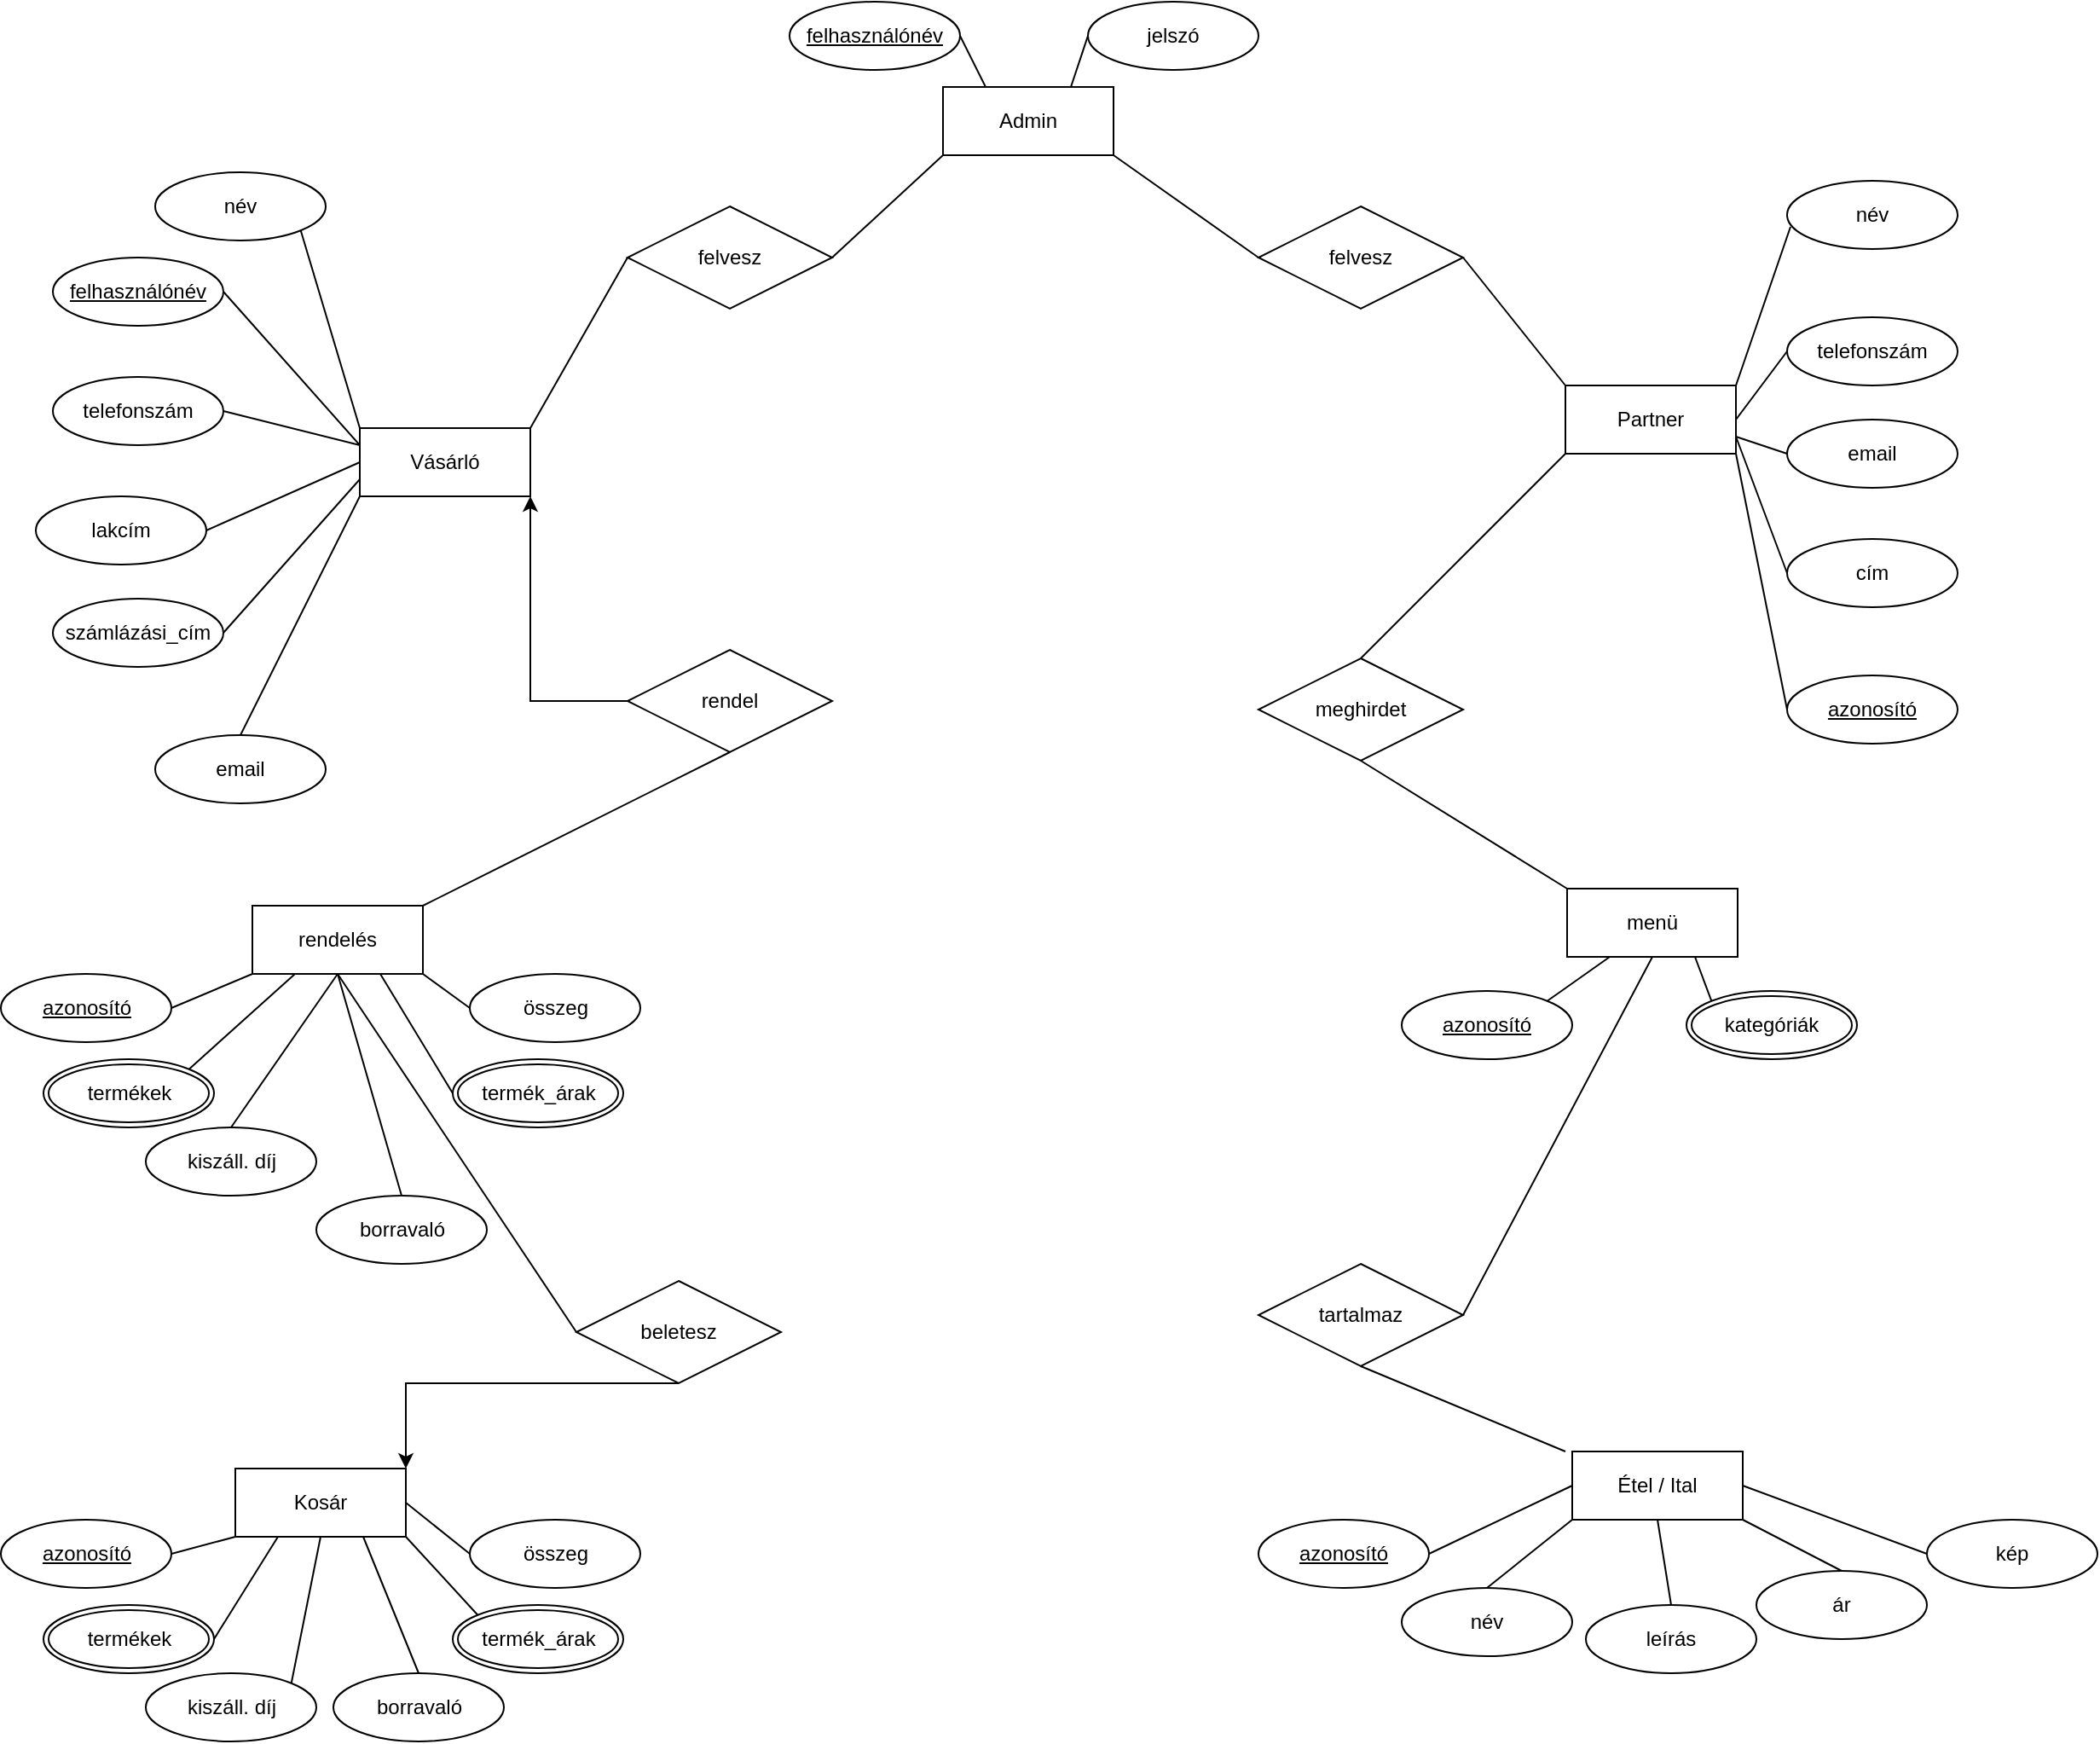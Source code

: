 <mxfile version="15.5.4" type="device"><diagram id="R2lEEEUBdFMjLlhIrx00" name="Page-1"><mxGraphModel dx="2062" dy="1122" grid="1" gridSize="10" guides="1" tooltips="1" connect="1" arrows="1" fold="1" page="1" pageScale="1" pageWidth="850" pageHeight="1100" math="0" shadow="0" extFonts="Permanent Marker^https://fonts.googleapis.com/css?family=Permanent+Marker"><root><mxCell id="0"/><mxCell id="1" parent="0"/><mxCell id="wgzqcRI_ttoqVuwA80HH-1" value="Vásárló" style="whiteSpace=wrap;html=1;align=center;" vertex="1" parent="1"><mxGeometry x="463" y="270" width="100" height="40" as="geometry"/></mxCell><mxCell id="wgzqcRI_ttoqVuwA80HH-3" value="név" style="ellipse;whiteSpace=wrap;html=1;align=center;" vertex="1" parent="1"><mxGeometry x="343" y="120" width="100" height="40" as="geometry"/></mxCell><mxCell id="wgzqcRI_ttoqVuwA80HH-6" value="telefonszám&lt;br&gt;" style="ellipse;whiteSpace=wrap;html=1;align=center;" vertex="1" parent="1"><mxGeometry x="283" y="240" width="100" height="40" as="geometry"/></mxCell><mxCell id="wgzqcRI_ttoqVuwA80HH-7" value="lakcím&lt;br&gt;" style="ellipse;whiteSpace=wrap;html=1;align=center;" vertex="1" parent="1"><mxGeometry x="273" y="310" width="100" height="40" as="geometry"/></mxCell><mxCell id="wgzqcRI_ttoqVuwA80HH-8" value="számlázási_cím&lt;br&gt;" style="ellipse;whiteSpace=wrap;html=1;align=center;" vertex="1" parent="1"><mxGeometry x="283" y="370" width="100" height="40" as="geometry"/></mxCell><mxCell id="wgzqcRI_ttoqVuwA80HH-9" value="" style="endArrow=none;html=1;rounded=0;entryX=0;entryY=0;entryDx=0;entryDy=0;exitX=1;exitY=1;exitDx=0;exitDy=0;" edge="1" parent="1" source="wgzqcRI_ttoqVuwA80HH-3" target="wgzqcRI_ttoqVuwA80HH-1"><mxGeometry relative="1" as="geometry"><mxPoint x="403" y="540" as="sourcePoint"/><mxPoint x="563" y="540" as="targetPoint"/></mxGeometry></mxCell><mxCell id="wgzqcRI_ttoqVuwA80HH-10" value="" style="endArrow=none;html=1;rounded=0;entryX=0;entryY=0.25;entryDx=0;entryDy=0;exitX=1;exitY=0.5;exitDx=0;exitDy=0;" edge="1" parent="1" source="wgzqcRI_ttoqVuwA80HH-6" target="wgzqcRI_ttoqVuwA80HH-1"><mxGeometry relative="1" as="geometry"><mxPoint x="403" y="540" as="sourcePoint"/><mxPoint x="563" y="540" as="targetPoint"/></mxGeometry></mxCell><mxCell id="wgzqcRI_ttoqVuwA80HH-12" value="" style="endArrow=none;html=1;rounded=0;entryX=0;entryY=0.5;entryDx=0;entryDy=0;exitX=1;exitY=0.5;exitDx=0;exitDy=0;" edge="1" parent="1" source="wgzqcRI_ttoqVuwA80HH-7" target="wgzqcRI_ttoqVuwA80HH-1"><mxGeometry relative="1" as="geometry"><mxPoint x="403" y="540" as="sourcePoint"/><mxPoint x="563" y="540" as="targetPoint"/></mxGeometry></mxCell><mxCell id="wgzqcRI_ttoqVuwA80HH-13" value="" style="endArrow=none;html=1;rounded=0;entryX=0;entryY=0.75;entryDx=0;entryDy=0;exitX=1;exitY=0.5;exitDx=0;exitDy=0;" edge="1" parent="1" source="wgzqcRI_ttoqVuwA80HH-8" target="wgzqcRI_ttoqVuwA80HH-1"><mxGeometry relative="1" as="geometry"><mxPoint x="403" y="540" as="sourcePoint"/><mxPoint x="563" y="540" as="targetPoint"/></mxGeometry></mxCell><mxCell id="wgzqcRI_ttoqVuwA80HH-16" value="email&lt;br&gt;" style="ellipse;whiteSpace=wrap;html=1;align=center;" vertex="1" parent="1"><mxGeometry x="343" y="450" width="100" height="40" as="geometry"/></mxCell><mxCell id="wgzqcRI_ttoqVuwA80HH-17" value="" style="endArrow=none;html=1;rounded=0;exitX=0.5;exitY=0;exitDx=0;exitDy=0;entryX=0;entryY=1;entryDx=0;entryDy=0;" edge="1" parent="1" source="wgzqcRI_ttoqVuwA80HH-16" target="wgzqcRI_ttoqVuwA80HH-1"><mxGeometry relative="1" as="geometry"><mxPoint x="403" y="410" as="sourcePoint"/><mxPoint x="563" y="410" as="targetPoint"/></mxGeometry></mxCell><mxCell id="wgzqcRI_ttoqVuwA80HH-19" value="" style="endArrow=none;html=1;rounded=0;entryX=0;entryY=0.25;entryDx=0;entryDy=0;exitX=1;exitY=0.5;exitDx=0;exitDy=0;" edge="1" parent="1" source="wgzqcRI_ttoqVuwA80HH-26" target="wgzqcRI_ttoqVuwA80HH-1"><mxGeometry relative="1" as="geometry"><mxPoint x="383" y="200" as="sourcePoint"/><mxPoint x="563" y="400" as="targetPoint"/></mxGeometry></mxCell><mxCell id="wgzqcRI_ttoqVuwA80HH-20" value="Partner" style="whiteSpace=wrap;html=1;align=center;" vertex="1" parent="1"><mxGeometry x="1170" y="245" width="100" height="40" as="geometry"/></mxCell><mxCell id="wgzqcRI_ttoqVuwA80HH-21" value="név" style="ellipse;whiteSpace=wrap;html=1;align=center;" vertex="1" parent="1"><mxGeometry x="1300" y="125" width="100" height="40" as="geometry"/></mxCell><mxCell id="wgzqcRI_ttoqVuwA80HH-22" value="telefonszám&lt;br&gt;" style="ellipse;whiteSpace=wrap;html=1;align=center;" vertex="1" parent="1"><mxGeometry x="1300" y="205" width="100" height="40" as="geometry"/></mxCell><mxCell id="wgzqcRI_ttoqVuwA80HH-23" value="email&lt;br&gt;" style="ellipse;whiteSpace=wrap;html=1;align=center;" vertex="1" parent="1"><mxGeometry x="1300" y="265" width="100" height="40" as="geometry"/></mxCell><mxCell id="wgzqcRI_ttoqVuwA80HH-25" value="azonosító&lt;br&gt;" style="ellipse;whiteSpace=wrap;html=1;align=center;fontStyle=4;" vertex="1" parent="1"><mxGeometry x="1300" y="415" width="100" height="40" as="geometry"/></mxCell><mxCell id="wgzqcRI_ttoqVuwA80HH-26" value="felhasználónév&lt;br&gt;" style="ellipse;whiteSpace=wrap;html=1;align=center;fontStyle=4;" vertex="1" parent="1"><mxGeometry x="283" y="170" width="100" height="40" as="geometry"/></mxCell><mxCell id="wgzqcRI_ttoqVuwA80HH-28" value="" style="endArrow=none;html=1;rounded=0;entryX=0.02;entryY=0.675;entryDx=0;entryDy=0;entryPerimeter=0;exitX=1;exitY=0;exitDx=0;exitDy=0;" edge="1" parent="1" source="wgzqcRI_ttoqVuwA80HH-20" target="wgzqcRI_ttoqVuwA80HH-21"><mxGeometry relative="1" as="geometry"><mxPoint x="800" y="680" as="sourcePoint"/><mxPoint x="960" y="680" as="targetPoint"/></mxGeometry></mxCell><mxCell id="wgzqcRI_ttoqVuwA80HH-29" value="" style="endArrow=none;html=1;rounded=0;entryX=0;entryY=0.5;entryDx=0;entryDy=0;exitX=1;exitY=0.5;exitDx=0;exitDy=0;" edge="1" parent="1" source="wgzqcRI_ttoqVuwA80HH-20" target="wgzqcRI_ttoqVuwA80HH-22"><mxGeometry relative="1" as="geometry"><mxPoint x="970" y="540" as="sourcePoint"/><mxPoint x="1130" y="540" as="targetPoint"/></mxGeometry></mxCell><mxCell id="wgzqcRI_ttoqVuwA80HH-30" value="" style="endArrow=none;html=1;rounded=0;entryX=0;entryY=0.5;entryDx=0;entryDy=0;exitX=1;exitY=0.75;exitDx=0;exitDy=0;" edge="1" parent="1" source="wgzqcRI_ttoqVuwA80HH-20" target="wgzqcRI_ttoqVuwA80HH-23"><mxGeometry relative="1" as="geometry"><mxPoint x="730" y="490" as="sourcePoint"/><mxPoint x="890" y="490" as="targetPoint"/></mxGeometry></mxCell><mxCell id="wgzqcRI_ttoqVuwA80HH-31" value="" style="endArrow=none;html=1;rounded=0;entryX=0;entryY=0.5;entryDx=0;entryDy=0;exitX=1;exitY=1;exitDx=0;exitDy=0;" edge="1" parent="1" source="wgzqcRI_ttoqVuwA80HH-20" target="wgzqcRI_ttoqVuwA80HH-25"><mxGeometry relative="1" as="geometry"><mxPoint x="890" y="490" as="sourcePoint"/><mxPoint x="1050" y="490" as="targetPoint"/></mxGeometry></mxCell><mxCell id="wgzqcRI_ttoqVuwA80HH-32" value="Admin" style="whiteSpace=wrap;html=1;align=center;" vertex="1" parent="1"><mxGeometry x="805" y="70" width="100" height="40" as="geometry"/></mxCell><mxCell id="wgzqcRI_ttoqVuwA80HH-37" value="jelszó&lt;br&gt;" style="ellipse;whiteSpace=wrap;html=1;align=center;" vertex="1" parent="1"><mxGeometry x="890" y="20" width="100" height="40" as="geometry"/></mxCell><mxCell id="wgzqcRI_ttoqVuwA80HH-38" value="" style="endArrow=none;html=1;rounded=0;entryX=0.25;entryY=0;entryDx=0;entryDy=0;exitX=1;exitY=0.5;exitDx=0;exitDy=0;" edge="1" parent="1" source="wgzqcRI_ttoqVuwA80HH-49" target="wgzqcRI_ttoqVuwA80HH-32"><mxGeometry relative="1" as="geometry"><mxPoint x="815" y="40" as="sourcePoint"/><mxPoint x="960" y="200" as="targetPoint"/></mxGeometry></mxCell><mxCell id="wgzqcRI_ttoqVuwA80HH-39" value="" style="endArrow=none;html=1;rounded=0;entryX=0;entryY=0.5;entryDx=0;entryDy=0;exitX=0.75;exitY=0;exitDx=0;exitDy=0;" edge="1" parent="1" source="wgzqcRI_ttoqVuwA80HH-32" target="wgzqcRI_ttoqVuwA80HH-37"><mxGeometry relative="1" as="geometry"><mxPoint x="890" y="360" as="sourcePoint"/><mxPoint x="1050" y="360" as="targetPoint"/></mxGeometry></mxCell><mxCell id="wgzqcRI_ttoqVuwA80HH-46" value="felvesz&lt;br&gt;" style="shape=rhombus;perimeter=rhombusPerimeter;whiteSpace=wrap;html=1;align=center;" vertex="1" parent="1"><mxGeometry x="620" y="140" width="120" height="60" as="geometry"/></mxCell><mxCell id="wgzqcRI_ttoqVuwA80HH-48" value="felvesz&lt;br&gt;" style="shape=rhombus;perimeter=rhombusPerimeter;whiteSpace=wrap;html=1;align=center;" vertex="1" parent="1"><mxGeometry x="990" y="140" width="120" height="60" as="geometry"/></mxCell><mxCell id="wgzqcRI_ttoqVuwA80HH-49" value="felhasználónév&lt;br&gt;" style="ellipse;whiteSpace=wrap;html=1;align=center;fontStyle=4;" vertex="1" parent="1"><mxGeometry x="715" y="20" width="100" height="40" as="geometry"/></mxCell><mxCell id="wgzqcRI_ttoqVuwA80HH-50" value="cím&lt;br&gt;" style="ellipse;whiteSpace=wrap;html=1;align=center;" vertex="1" parent="1"><mxGeometry x="1300" y="335" width="100" height="40" as="geometry"/></mxCell><mxCell id="wgzqcRI_ttoqVuwA80HH-51" value="" style="endArrow=none;html=1;rounded=0;entryX=0;entryY=0.5;entryDx=0;entryDy=0;exitX=1;exitY=0.75;exitDx=0;exitDy=0;" edge="1" parent="1" source="wgzqcRI_ttoqVuwA80HH-20" target="wgzqcRI_ttoqVuwA80HH-50"><mxGeometry relative="1" as="geometry"><mxPoint x="860" y="410" as="sourcePoint"/><mxPoint x="1020" y="410" as="targetPoint"/></mxGeometry></mxCell><mxCell id="wgzqcRI_ttoqVuwA80HH-52" value="Kosár&lt;br&gt;" style="whiteSpace=wrap;html=1;align=center;" vertex="1" parent="1"><mxGeometry x="390" y="880" width="100" height="40" as="geometry"/></mxCell><mxCell id="wgzqcRI_ttoqVuwA80HH-55" value="azonosító&lt;br&gt;" style="ellipse;whiteSpace=wrap;html=1;align=center;fontStyle=4;" vertex="1" parent="1"><mxGeometry x="252.5" y="590" width="100" height="40" as="geometry"/></mxCell><mxCell id="wgzqcRI_ttoqVuwA80HH-57" value="kiszáll. díj&lt;br&gt;" style="ellipse;whiteSpace=wrap;html=1;align=center;" vertex="1" parent="1"><mxGeometry x="337.5" y="680" width="100" height="40" as="geometry"/></mxCell><mxCell id="wgzqcRI_ttoqVuwA80HH-59" value="termékek" style="ellipse;shape=doubleEllipse;margin=3;whiteSpace=wrap;html=1;align=center;direction=west;" vertex="1" parent="1"><mxGeometry x="277.5" y="640" width="100" height="40" as="geometry"/></mxCell><mxCell id="wgzqcRI_ttoqVuwA80HH-60" value="borravaló&lt;br&gt;" style="ellipse;whiteSpace=wrap;html=1;align=center;" vertex="1" parent="1"><mxGeometry x="437.5" y="720" width="100" height="40" as="geometry"/></mxCell><mxCell id="wgzqcRI_ttoqVuwA80HH-61" value="termék_árak" style="ellipse;shape=doubleEllipse;margin=3;whiteSpace=wrap;html=1;align=center;direction=west;" vertex="1" parent="1"><mxGeometry x="517.5" y="640" width="100" height="40" as="geometry"/></mxCell><mxCell id="wgzqcRI_ttoqVuwA80HH-62" value="összeg" style="ellipse;whiteSpace=wrap;html=1;align=center;" vertex="1" parent="1"><mxGeometry x="527.5" y="590" width="100" height="40" as="geometry"/></mxCell><mxCell id="wgzqcRI_ttoqVuwA80HH-63" value="" style="endArrow=none;html=1;rounded=0;entryX=0;entryY=1;entryDx=0;entryDy=0;exitX=1;exitY=0.5;exitDx=0;exitDy=0;" edge="1" parent="1" source="wgzqcRI_ttoqVuwA80HH-55" target="wgzqcRI_ttoqVuwA80HH-68"><mxGeometry relative="1" as="geometry"><mxPoint x="200" y="760" as="sourcePoint"/><mxPoint x="390" y="600" as="targetPoint"/></mxGeometry></mxCell><mxCell id="wgzqcRI_ttoqVuwA80HH-64" value="" style="endArrow=none;html=1;rounded=0;entryX=0.25;entryY=1;entryDx=0;entryDy=0;exitX=0;exitY=1;exitDx=0;exitDy=0;" edge="1" parent="1" source="wgzqcRI_ttoqVuwA80HH-59" target="wgzqcRI_ttoqVuwA80HH-68"><mxGeometry relative="1" as="geometry"><mxPoint x="240" y="780" as="sourcePoint"/><mxPoint x="420" y="615" as="targetPoint"/></mxGeometry></mxCell><mxCell id="wgzqcRI_ttoqVuwA80HH-65" value="" style="endArrow=none;html=1;rounded=0;entryX=0.5;entryY=1;entryDx=0;entryDy=0;exitX=0.5;exitY=0;exitDx=0;exitDy=0;" edge="1" parent="1" source="wgzqcRI_ttoqVuwA80HH-57" target="wgzqcRI_ttoqVuwA80HH-68"><mxGeometry relative="1" as="geometry"><mxPoint x="400" y="670" as="sourcePoint"/><mxPoint x="450" y="630" as="targetPoint"/></mxGeometry></mxCell><mxCell id="wgzqcRI_ttoqVuwA80HH-66" value="" style="endArrow=none;html=1;rounded=0;entryX=0.5;entryY=1;entryDx=0;entryDy=0;exitX=0.5;exitY=0;exitDx=0;exitDy=0;" edge="1" parent="1" source="wgzqcRI_ttoqVuwA80HH-60" target="wgzqcRI_ttoqVuwA80HH-68"><mxGeometry relative="1" as="geometry"><mxPoint x="250" y="810" as="sourcePoint"/><mxPoint x="450" y="630" as="targetPoint"/></mxGeometry></mxCell><mxCell id="wgzqcRI_ttoqVuwA80HH-67" value="" style="endArrow=none;html=1;rounded=0;entryX=0.75;entryY=1;entryDx=0;entryDy=0;exitX=1;exitY=0.5;exitDx=0;exitDy=0;" edge="1" parent="1" source="wgzqcRI_ttoqVuwA80HH-61" target="wgzqcRI_ttoqVuwA80HH-68"><mxGeometry relative="1" as="geometry"><mxPoint x="410" y="880" as="sourcePoint"/><mxPoint x="480" y="615" as="targetPoint"/></mxGeometry></mxCell><mxCell id="wgzqcRI_ttoqVuwA80HH-68" value="rendelés&lt;br&gt;" style="whiteSpace=wrap;html=1;align=center;" vertex="1" parent="1"><mxGeometry x="400" y="550" width="100" height="40" as="geometry"/></mxCell><mxCell id="wgzqcRI_ttoqVuwA80HH-69" value="" style="endArrow=none;html=1;rounded=0;entryX=0;entryY=0.5;entryDx=0;entryDy=0;exitX=1;exitY=1;exitDx=0;exitDy=0;" edge="1" parent="1" source="wgzqcRI_ttoqVuwA80HH-68" target="wgzqcRI_ttoqVuwA80HH-62"><mxGeometry relative="1" as="geometry"><mxPoint x="290" y="810" as="sourcePoint"/><mxPoint x="450" y="810" as="targetPoint"/></mxGeometry></mxCell><mxCell id="wgzqcRI_ttoqVuwA80HH-70" value="rendel&lt;br&gt;" style="shape=rhombus;perimeter=rhombusPerimeter;whiteSpace=wrap;html=1;align=center;" vertex="1" parent="1"><mxGeometry x="620" y="400" width="120" height="60" as="geometry"/></mxCell><mxCell id="wgzqcRI_ttoqVuwA80HH-71" value="azonosító&lt;br&gt;" style="ellipse;whiteSpace=wrap;html=1;align=center;fontStyle=4;" vertex="1" parent="1"><mxGeometry x="252.5" y="910" width="100" height="40" as="geometry"/></mxCell><mxCell id="wgzqcRI_ttoqVuwA80HH-72" value="termékek" style="ellipse;shape=doubleEllipse;margin=3;whiteSpace=wrap;html=1;align=center;direction=west;" vertex="1" parent="1"><mxGeometry x="277.5" y="960" width="100" height="40" as="geometry"/></mxCell><mxCell id="wgzqcRI_ttoqVuwA80HH-73" value="kiszáll. díj&lt;br&gt;" style="ellipse;whiteSpace=wrap;html=1;align=center;" vertex="1" parent="1"><mxGeometry x="337.5" y="1000" width="100" height="40" as="geometry"/></mxCell><mxCell id="wgzqcRI_ttoqVuwA80HH-74" value="borravaló&lt;br&gt;" style="ellipse;whiteSpace=wrap;html=1;align=center;" vertex="1" parent="1"><mxGeometry x="447.5" y="1000" width="100" height="40" as="geometry"/></mxCell><mxCell id="wgzqcRI_ttoqVuwA80HH-75" value="termék_árak" style="ellipse;shape=doubleEllipse;margin=3;whiteSpace=wrap;html=1;align=center;direction=west;" vertex="1" parent="1"><mxGeometry x="517.5" y="960" width="100" height="40" as="geometry"/></mxCell><mxCell id="wgzqcRI_ttoqVuwA80HH-76" value="összeg" style="ellipse;whiteSpace=wrap;html=1;align=center;" vertex="1" parent="1"><mxGeometry x="527.5" y="910" width="100" height="40" as="geometry"/></mxCell><mxCell id="wgzqcRI_ttoqVuwA80HH-77" value="" style="endArrow=none;html=1;rounded=0;entryX=0;entryY=1;entryDx=0;entryDy=0;exitX=1;exitY=0.5;exitDx=0;exitDy=0;" edge="1" parent="1" source="wgzqcRI_ttoqVuwA80HH-71" target="wgzqcRI_ttoqVuwA80HH-52"><mxGeometry relative="1" as="geometry"><mxPoint x="150" y="850" as="sourcePoint"/><mxPoint x="310" y="850" as="targetPoint"/></mxGeometry></mxCell><mxCell id="wgzqcRI_ttoqVuwA80HH-78" value="" style="endArrow=none;html=1;rounded=0;entryX=0.25;entryY=1;entryDx=0;entryDy=0;exitX=0;exitY=0.5;exitDx=0;exitDy=0;" edge="1" parent="1" source="wgzqcRI_ttoqVuwA80HH-72" target="wgzqcRI_ttoqVuwA80HH-52"><mxGeometry relative="1" as="geometry"><mxPoint x="180" y="840" as="sourcePoint"/><mxPoint x="340" y="840" as="targetPoint"/></mxGeometry></mxCell><mxCell id="wgzqcRI_ttoqVuwA80HH-79" value="" style="endArrow=none;html=1;rounded=0;entryX=0.5;entryY=1;entryDx=0;entryDy=0;exitX=1;exitY=0;exitDx=0;exitDy=0;" edge="1" parent="1" source="wgzqcRI_ttoqVuwA80HH-73" target="wgzqcRI_ttoqVuwA80HH-52"><mxGeometry relative="1" as="geometry"><mxPoint x="150" y="1050" as="sourcePoint"/><mxPoint x="310" y="1050" as="targetPoint"/></mxGeometry></mxCell><mxCell id="wgzqcRI_ttoqVuwA80HH-80" value="" style="endArrow=none;html=1;rounded=0;entryX=0.75;entryY=1;entryDx=0;entryDy=0;exitX=0.5;exitY=0;exitDx=0;exitDy=0;" edge="1" parent="1" source="wgzqcRI_ttoqVuwA80HH-74" target="wgzqcRI_ttoqVuwA80HH-52"><mxGeometry relative="1" as="geometry"><mxPoint x="20" y="1000" as="sourcePoint"/><mxPoint x="180" y="1000" as="targetPoint"/></mxGeometry></mxCell><mxCell id="wgzqcRI_ttoqVuwA80HH-81" value="" style="endArrow=none;html=1;rounded=0;entryX=1;entryY=1;entryDx=0;entryDy=0;exitX=1;exitY=1;exitDx=0;exitDy=0;" edge="1" parent="1" source="wgzqcRI_ttoqVuwA80HH-75" target="wgzqcRI_ttoqVuwA80HH-52"><mxGeometry relative="1" as="geometry"><mxPoint x="110" y="840" as="sourcePoint"/><mxPoint x="270" y="840" as="targetPoint"/></mxGeometry></mxCell><mxCell id="wgzqcRI_ttoqVuwA80HH-82" value="" style="endArrow=none;html=1;rounded=0;entryX=1;entryY=0.5;entryDx=0;entryDy=0;exitX=0;exitY=0.5;exitDx=0;exitDy=0;" edge="1" parent="1" source="wgzqcRI_ttoqVuwA80HH-76" target="wgzqcRI_ttoqVuwA80HH-52"><mxGeometry relative="1" as="geometry"><mxPoint x="170" y="850" as="sourcePoint"/><mxPoint x="330" y="850" as="targetPoint"/></mxGeometry></mxCell><mxCell id="wgzqcRI_ttoqVuwA80HH-83" value="menü&lt;br&gt;" style="whiteSpace=wrap;html=1;align=center;" vertex="1" parent="1"><mxGeometry x="1171" y="540" width="100" height="40" as="geometry"/></mxCell><mxCell id="wgzqcRI_ttoqVuwA80HH-85" value="azonosító&lt;br&gt;" style="ellipse;whiteSpace=wrap;html=1;align=center;fontStyle=4;" vertex="1" parent="1"><mxGeometry x="1074" y="600" width="100" height="40" as="geometry"/></mxCell><mxCell id="wgzqcRI_ttoqVuwA80HH-86" value="kategóriák&lt;br&gt;" style="ellipse;shape=doubleEllipse;margin=3;whiteSpace=wrap;html=1;align=center;" vertex="1" parent="1"><mxGeometry x="1241" y="600" width="100" height="40" as="geometry"/></mxCell><mxCell id="wgzqcRI_ttoqVuwA80HH-87" value="" style="endArrow=none;html=1;rounded=0;entryX=0.25;entryY=1;entryDx=0;entryDy=0;exitX=1;exitY=0;exitDx=0;exitDy=0;" edge="1" parent="1" source="wgzqcRI_ttoqVuwA80HH-85" target="wgzqcRI_ttoqVuwA80HH-83"><mxGeometry relative="1" as="geometry"><mxPoint x="1161" y="720" as="sourcePoint"/><mxPoint x="1321" y="720" as="targetPoint"/></mxGeometry></mxCell><mxCell id="wgzqcRI_ttoqVuwA80HH-88" value="" style="endArrow=none;html=1;rounded=0;entryX=0.75;entryY=1;entryDx=0;entryDy=0;exitX=0;exitY=0;exitDx=0;exitDy=0;" edge="1" parent="1" source="wgzqcRI_ttoqVuwA80HH-86" target="wgzqcRI_ttoqVuwA80HH-83"><mxGeometry relative="1" as="geometry"><mxPoint x="1191" y="680" as="sourcePoint"/><mxPoint x="1351" y="680" as="targetPoint"/></mxGeometry></mxCell><mxCell id="wgzqcRI_ttoqVuwA80HH-89" value="beletesz&lt;br&gt;" style="shape=rhombus;perimeter=rhombusPerimeter;whiteSpace=wrap;html=1;align=center;" vertex="1" parent="1"><mxGeometry x="590" y="770" width="120" height="60" as="geometry"/></mxCell><mxCell id="wgzqcRI_ttoqVuwA80HH-90" value="meghirdet" style="shape=rhombus;perimeter=rhombusPerimeter;whiteSpace=wrap;html=1;align=center;" vertex="1" parent="1"><mxGeometry x="990" y="405" width="120" height="60" as="geometry"/></mxCell><mxCell id="wgzqcRI_ttoqVuwA80HH-91" value="Étel / Ital" style="whiteSpace=wrap;html=1;align=center;" vertex="1" parent="1"><mxGeometry x="1174" y="870" width="100" height="40" as="geometry"/></mxCell><mxCell id="wgzqcRI_ttoqVuwA80HH-92" value="azonosító&lt;br&gt;" style="ellipse;whiteSpace=wrap;html=1;align=center;fontStyle=4;" vertex="1" parent="1"><mxGeometry x="990" y="910" width="100" height="40" as="geometry"/></mxCell><mxCell id="wgzqcRI_ttoqVuwA80HH-93" value="név&lt;br&gt;" style="ellipse;whiteSpace=wrap;html=1;align=center;" vertex="1" parent="1"><mxGeometry x="1074" y="950" width="100" height="40" as="geometry"/></mxCell><mxCell id="wgzqcRI_ttoqVuwA80HH-94" value="leírás" style="ellipse;whiteSpace=wrap;html=1;align=center;" vertex="1" parent="1"><mxGeometry x="1182" y="960" width="100" height="40" as="geometry"/></mxCell><mxCell id="wgzqcRI_ttoqVuwA80HH-95" value="ár" style="ellipse;whiteSpace=wrap;html=1;align=center;" vertex="1" parent="1"><mxGeometry x="1282" y="940" width="100" height="40" as="geometry"/></mxCell><mxCell id="wgzqcRI_ttoqVuwA80HH-96" value="kép" style="ellipse;whiteSpace=wrap;html=1;align=center;" vertex="1" parent="1"><mxGeometry x="1382" y="910" width="100" height="40" as="geometry"/></mxCell><mxCell id="wgzqcRI_ttoqVuwA80HH-97" value="" style="endArrow=none;html=1;rounded=0;entryX=0;entryY=0.5;entryDx=0;entryDy=0;exitX=1;exitY=0.5;exitDx=0;exitDy=0;" edge="1" parent="1" source="wgzqcRI_ttoqVuwA80HH-92" target="wgzqcRI_ttoqVuwA80HH-91"><mxGeometry relative="1" as="geometry"><mxPoint x="972" y="850" as="sourcePoint"/><mxPoint x="1132" y="850" as="targetPoint"/></mxGeometry></mxCell><mxCell id="wgzqcRI_ttoqVuwA80HH-98" value="" style="endArrow=none;html=1;rounded=0;entryX=0;entryY=1;entryDx=0;entryDy=0;exitX=0.5;exitY=0;exitDx=0;exitDy=0;" edge="1" parent="1" source="wgzqcRI_ttoqVuwA80HH-93" target="wgzqcRI_ttoqVuwA80HH-91"><mxGeometry relative="1" as="geometry"><mxPoint x="1092" y="920" as="sourcePoint"/><mxPoint x="1252" y="920" as="targetPoint"/></mxGeometry></mxCell><mxCell id="wgzqcRI_ttoqVuwA80HH-99" value="" style="endArrow=none;html=1;rounded=0;entryX=0.5;entryY=1;entryDx=0;entryDy=0;exitX=0.5;exitY=0;exitDx=0;exitDy=0;" edge="1" parent="1" source="wgzqcRI_ttoqVuwA80HH-94" target="wgzqcRI_ttoqVuwA80HH-91"><mxGeometry relative="1" as="geometry"><mxPoint x="1142" y="930" as="sourcePoint"/><mxPoint x="1302" y="930" as="targetPoint"/></mxGeometry></mxCell><mxCell id="wgzqcRI_ttoqVuwA80HH-100" value="" style="endArrow=none;html=1;rounded=0;entryX=0.5;entryY=0;entryDx=0;entryDy=0;exitX=1;exitY=1;exitDx=0;exitDy=0;" edge="1" parent="1" source="wgzqcRI_ttoqVuwA80HH-91" target="wgzqcRI_ttoqVuwA80HH-95"><mxGeometry relative="1" as="geometry"><mxPoint x="1272" y="910" as="sourcePoint"/><mxPoint x="1492" y="840" as="targetPoint"/></mxGeometry></mxCell><mxCell id="wgzqcRI_ttoqVuwA80HH-101" value="" style="endArrow=none;html=1;rounded=0;entryX=0;entryY=0.5;entryDx=0;entryDy=0;exitX=1;exitY=0.5;exitDx=0;exitDy=0;" edge="1" parent="1" source="wgzqcRI_ttoqVuwA80HH-91" target="wgzqcRI_ttoqVuwA80HH-96"><mxGeometry relative="1" as="geometry"><mxPoint x="1322" y="780" as="sourcePoint"/><mxPoint x="1482" y="780" as="targetPoint"/></mxGeometry></mxCell><mxCell id="wgzqcRI_ttoqVuwA80HH-107" value="tartalmaz" style="shape=rhombus;perimeter=rhombusPerimeter;whiteSpace=wrap;html=1;align=center;" vertex="1" parent="1"><mxGeometry x="990" y="760" width="120" height="60" as="geometry"/></mxCell><mxCell id="wgzqcRI_ttoqVuwA80HH-108" value="" style="endArrow=none;html=1;rounded=0;entryX=0;entryY=1;entryDx=0;entryDy=0;exitX=1;exitY=0.5;exitDx=0;exitDy=0;" edge="1" parent="1" source="wgzqcRI_ttoqVuwA80HH-46" target="wgzqcRI_ttoqVuwA80HH-32"><mxGeometry relative="1" as="geometry"><mxPoint x="630" y="240" as="sourcePoint"/><mxPoint x="790" y="240" as="targetPoint"/></mxGeometry></mxCell><mxCell id="wgzqcRI_ttoqVuwA80HH-109" value="" style="endArrow=none;html=1;rounded=0;entryX=0;entryY=0.5;entryDx=0;entryDy=0;exitX=1;exitY=0;exitDx=0;exitDy=0;" edge="1" parent="1" source="wgzqcRI_ttoqVuwA80HH-1" target="wgzqcRI_ttoqVuwA80HH-46"><mxGeometry relative="1" as="geometry"><mxPoint x="620" y="280" as="sourcePoint"/><mxPoint x="780" y="280" as="targetPoint"/></mxGeometry></mxCell><mxCell id="wgzqcRI_ttoqVuwA80HH-110" value="" style="endArrow=none;html=1;rounded=0;entryX=1;entryY=1;entryDx=0;entryDy=0;exitX=0;exitY=0.5;exitDx=0;exitDy=0;" edge="1" parent="1" source="wgzqcRI_ttoqVuwA80HH-48" target="wgzqcRI_ttoqVuwA80HH-32"><mxGeometry relative="1" as="geometry"><mxPoint x="830" y="270" as="sourcePoint"/><mxPoint x="990" y="270" as="targetPoint"/></mxGeometry></mxCell><mxCell id="wgzqcRI_ttoqVuwA80HH-111" value="" style="endArrow=none;html=1;rounded=0;entryX=1;entryY=0.5;entryDx=0;entryDy=0;exitX=0;exitY=0;exitDx=0;exitDy=0;" edge="1" parent="1" source="wgzqcRI_ttoqVuwA80HH-20" target="wgzqcRI_ttoqVuwA80HH-48"><mxGeometry relative="1" as="geometry"><mxPoint x="830" y="250" as="sourcePoint"/><mxPoint x="990" y="250" as="targetPoint"/></mxGeometry></mxCell><mxCell id="wgzqcRI_ttoqVuwA80HH-113" value="" style="edgeStyle=segmentEdgeStyle;endArrow=classic;html=1;rounded=0;entryX=1;entryY=1;entryDx=0;entryDy=0;exitX=0;exitY=0.5;exitDx=0;exitDy=0;" edge="1" parent="1" source="wgzqcRI_ttoqVuwA80HH-70" target="wgzqcRI_ttoqVuwA80HH-1"><mxGeometry width="50" height="50" relative="1" as="geometry"><mxPoint x="950" y="620" as="sourcePoint"/><mxPoint x="1040" y="620" as="targetPoint"/></mxGeometry></mxCell><mxCell id="wgzqcRI_ttoqVuwA80HH-115" value="" style="endArrow=none;html=1;rounded=0;entryX=0.5;entryY=1;entryDx=0;entryDy=0;exitX=1;exitY=0;exitDx=0;exitDy=0;" edge="1" parent="1" source="wgzqcRI_ttoqVuwA80HH-68" target="wgzqcRI_ttoqVuwA80HH-70"><mxGeometry relative="1" as="geometry"><mxPoint x="900" y="590" as="sourcePoint"/><mxPoint x="1060" y="590" as="targetPoint"/></mxGeometry></mxCell><mxCell id="wgzqcRI_ttoqVuwA80HH-116" value="" style="endArrow=none;html=1;rounded=0;entryX=0;entryY=1;entryDx=0;entryDy=0;exitX=0.5;exitY=0;exitDx=0;exitDy=0;" edge="1" parent="1" source="wgzqcRI_ttoqVuwA80HH-90" target="wgzqcRI_ttoqVuwA80HH-20"><mxGeometry relative="1" as="geometry"><mxPoint x="990" y="310" as="sourcePoint"/><mxPoint x="1150" y="310" as="targetPoint"/></mxGeometry></mxCell><mxCell id="wgzqcRI_ttoqVuwA80HH-118" value="" style="endArrow=none;html=1;rounded=0;entryX=0;entryY=0;entryDx=0;entryDy=0;exitX=0.5;exitY=1;exitDx=0;exitDy=0;" edge="1" parent="1" source="wgzqcRI_ttoqVuwA80HH-90" target="wgzqcRI_ttoqVuwA80HH-83"><mxGeometry relative="1" as="geometry"><mxPoint x="850" y="600" as="sourcePoint"/><mxPoint x="1010" y="600" as="targetPoint"/></mxGeometry></mxCell><mxCell id="wgzqcRI_ttoqVuwA80HH-119" value="" style="endArrow=none;html=1;rounded=0;entryX=0.5;entryY=1;entryDx=0;entryDy=0;exitX=1;exitY=0.5;exitDx=0;exitDy=0;" edge="1" parent="1" source="wgzqcRI_ttoqVuwA80HH-107" target="wgzqcRI_ttoqVuwA80HH-83"><mxGeometry relative="1" as="geometry"><mxPoint x="1110" y="720" as="sourcePoint"/><mxPoint x="1270" y="720" as="targetPoint"/></mxGeometry></mxCell><mxCell id="wgzqcRI_ttoqVuwA80HH-120" value="" style="endArrow=none;html=1;rounded=0;exitX=0.5;exitY=1;exitDx=0;exitDy=0;" edge="1" parent="1" source="wgzqcRI_ttoqVuwA80HH-107"><mxGeometry relative="1" as="geometry"><mxPoint x="860" y="640" as="sourcePoint"/><mxPoint x="1170" y="870" as="targetPoint"/></mxGeometry></mxCell><mxCell id="wgzqcRI_ttoqVuwA80HH-121" value="" style="endArrow=none;html=1;rounded=0;exitX=0.5;exitY=1;exitDx=0;exitDy=0;entryX=0;entryY=0.5;entryDx=0;entryDy=0;" edge="1" parent="1" source="wgzqcRI_ttoqVuwA80HH-68" target="wgzqcRI_ttoqVuwA80HH-89"><mxGeometry relative="1" as="geometry"><mxPoint x="580" y="720" as="sourcePoint"/><mxPoint x="740" y="720" as="targetPoint"/></mxGeometry></mxCell><mxCell id="wgzqcRI_ttoqVuwA80HH-122" value="" style="edgeStyle=segmentEdgeStyle;endArrow=classic;html=1;rounded=0;entryX=1;entryY=0;entryDx=0;entryDy=0;exitX=0.5;exitY=1;exitDx=0;exitDy=0;" edge="1" parent="1" source="wgzqcRI_ttoqVuwA80HH-89" target="wgzqcRI_ttoqVuwA80HH-52"><mxGeometry width="50" height="50" relative="1" as="geometry"><mxPoint x="560" y="870" as="sourcePoint"/><mxPoint x="610" y="820" as="targetPoint"/></mxGeometry></mxCell></root></mxGraphModel></diagram></mxfile>
